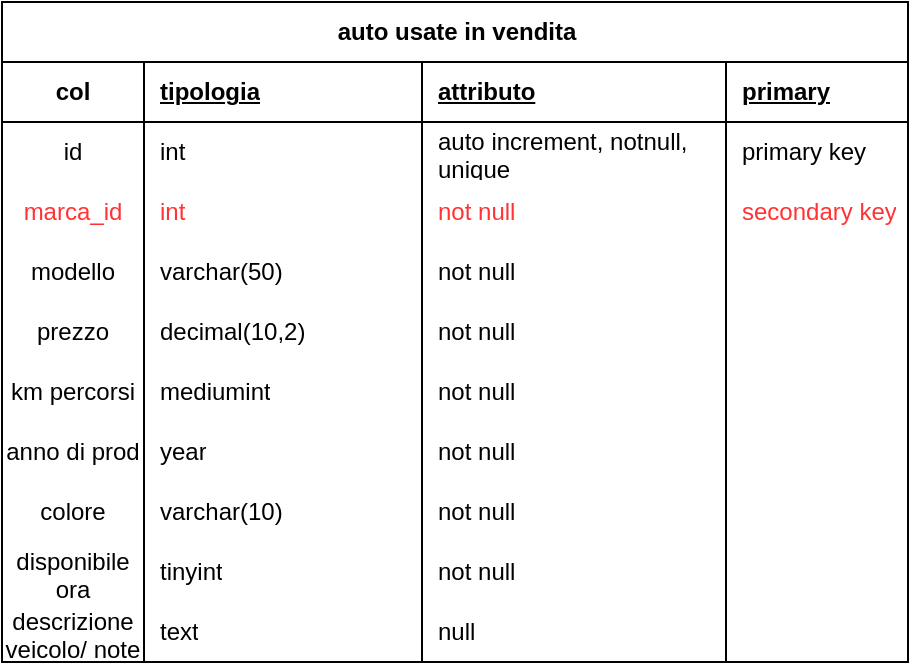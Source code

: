 <mxfile version="21.3.5" type="device">
  <diagram name="Pagina-1" id="yy7OM5iEfmKnojYMq85k">
    <mxGraphModel dx="794" dy="462" grid="1" gridSize="10" guides="1" tooltips="1" connect="1" arrows="1" fold="1" page="1" pageScale="1" pageWidth="827" pageHeight="1169" math="0" shadow="0">
      <root>
        <mxCell id="0" />
        <mxCell id="1" parent="0" />
        <mxCell id="LaY2V3lVReU6Ypx-UlvS-1" value="auto usate in vendita" style="shape=table;startSize=30;container=1;collapsible=1;childLayout=tableLayout;fixedRows=1;rowLines=0;fontStyle=1;align=center;resizeLast=1;html=1;swimlaneFillColor=none;" vertex="1" parent="1">
          <mxGeometry x="180" y="170" width="453" height="330" as="geometry" />
        </mxCell>
        <mxCell id="LaY2V3lVReU6Ypx-UlvS-2" value="" style="shape=tableRow;horizontal=0;startSize=0;swimlaneHead=0;swimlaneBody=0;fillColor=none;collapsible=0;dropTarget=0;points=[[0,0.5],[1,0.5]];portConstraint=eastwest;top=0;left=0;right=0;bottom=1;" vertex="1" parent="LaY2V3lVReU6Ypx-UlvS-1">
          <mxGeometry y="30" width="453" height="30" as="geometry" />
        </mxCell>
        <mxCell id="LaY2V3lVReU6Ypx-UlvS-3" value="col" style="shape=partialRectangle;connectable=0;fillColor=none;top=0;left=0;bottom=0;right=0;fontStyle=1;overflow=hidden;whiteSpace=wrap;html=1;" vertex="1" parent="LaY2V3lVReU6Ypx-UlvS-2">
          <mxGeometry width="71" height="30" as="geometry">
            <mxRectangle width="71" height="30" as="alternateBounds" />
          </mxGeometry>
        </mxCell>
        <mxCell id="LaY2V3lVReU6Ypx-UlvS-4" value="tipologia" style="shape=partialRectangle;connectable=0;fillColor=none;top=0;left=0;bottom=0;right=0;align=left;spacingLeft=6;fontStyle=5;overflow=hidden;whiteSpace=wrap;html=1;" vertex="1" parent="LaY2V3lVReU6Ypx-UlvS-2">
          <mxGeometry x="71" width="139" height="30" as="geometry">
            <mxRectangle width="139" height="30" as="alternateBounds" />
          </mxGeometry>
        </mxCell>
        <mxCell id="LaY2V3lVReU6Ypx-UlvS-18" value="attributo" style="shape=partialRectangle;connectable=0;fillColor=none;top=0;left=0;bottom=0;right=0;align=left;spacingLeft=6;fontStyle=5;overflow=hidden;whiteSpace=wrap;html=1;" vertex="1" parent="LaY2V3lVReU6Ypx-UlvS-2">
          <mxGeometry x="210" width="152" height="30" as="geometry">
            <mxRectangle width="152" height="30" as="alternateBounds" />
          </mxGeometry>
        </mxCell>
        <mxCell id="LaY2V3lVReU6Ypx-UlvS-22" value="primary" style="shape=partialRectangle;connectable=0;fillColor=none;top=0;left=0;bottom=0;right=0;align=left;spacingLeft=6;fontStyle=5;overflow=hidden;whiteSpace=wrap;html=1;" vertex="1" parent="LaY2V3lVReU6Ypx-UlvS-2">
          <mxGeometry x="362" width="91" height="30" as="geometry">
            <mxRectangle width="91" height="30" as="alternateBounds" />
          </mxGeometry>
        </mxCell>
        <mxCell id="LaY2V3lVReU6Ypx-UlvS-5" value="" style="shape=tableRow;horizontal=0;startSize=0;swimlaneHead=0;swimlaneBody=0;fillColor=none;collapsible=0;dropTarget=0;points=[[0,0.5],[1,0.5]];portConstraint=eastwest;top=0;left=0;right=0;bottom=0;" vertex="1" parent="LaY2V3lVReU6Ypx-UlvS-1">
          <mxGeometry y="60" width="453" height="30" as="geometry" />
        </mxCell>
        <mxCell id="LaY2V3lVReU6Ypx-UlvS-6" value="id" style="shape=partialRectangle;connectable=0;fillColor=none;top=0;left=0;bottom=0;right=0;editable=1;overflow=hidden;whiteSpace=wrap;html=1;" vertex="1" parent="LaY2V3lVReU6Ypx-UlvS-5">
          <mxGeometry width="71" height="30" as="geometry">
            <mxRectangle width="71" height="30" as="alternateBounds" />
          </mxGeometry>
        </mxCell>
        <mxCell id="LaY2V3lVReU6Ypx-UlvS-7" value="int" style="shape=partialRectangle;connectable=0;fillColor=none;top=0;left=0;bottom=0;right=0;align=left;spacingLeft=6;overflow=hidden;whiteSpace=wrap;html=1;" vertex="1" parent="LaY2V3lVReU6Ypx-UlvS-5">
          <mxGeometry x="71" width="139" height="30" as="geometry">
            <mxRectangle width="139" height="30" as="alternateBounds" />
          </mxGeometry>
        </mxCell>
        <mxCell id="LaY2V3lVReU6Ypx-UlvS-19" value="auto increment, notnull, unique" style="shape=partialRectangle;connectable=0;fillColor=none;top=0;left=0;bottom=0;right=0;align=left;spacingLeft=6;overflow=hidden;whiteSpace=wrap;html=1;" vertex="1" parent="LaY2V3lVReU6Ypx-UlvS-5">
          <mxGeometry x="210" width="152" height="30" as="geometry">
            <mxRectangle width="152" height="30" as="alternateBounds" />
          </mxGeometry>
        </mxCell>
        <mxCell id="LaY2V3lVReU6Ypx-UlvS-23" value="primary key" style="shape=partialRectangle;connectable=0;fillColor=none;top=0;left=0;bottom=0;right=0;align=left;spacingLeft=6;overflow=hidden;whiteSpace=wrap;html=1;" vertex="1" parent="LaY2V3lVReU6Ypx-UlvS-5">
          <mxGeometry x="362" width="91" height="30" as="geometry">
            <mxRectangle width="91" height="30" as="alternateBounds" />
          </mxGeometry>
        </mxCell>
        <mxCell id="LaY2V3lVReU6Ypx-UlvS-8" value="" style="shape=tableRow;horizontal=0;startSize=0;swimlaneHead=0;swimlaneBody=0;fillColor=none;collapsible=0;dropTarget=0;points=[[0,0.5],[1,0.5]];portConstraint=eastwest;top=0;left=0;right=0;bottom=0;" vertex="1" parent="LaY2V3lVReU6Ypx-UlvS-1">
          <mxGeometry y="90" width="453" height="30" as="geometry" />
        </mxCell>
        <mxCell id="LaY2V3lVReU6Ypx-UlvS-9" value="&lt;font color=&quot;#ff3333&quot;&gt;marca_id&lt;/font&gt;" style="shape=partialRectangle;connectable=0;fillColor=none;top=0;left=0;bottom=0;right=0;editable=1;overflow=hidden;whiteSpace=wrap;html=1;" vertex="1" parent="LaY2V3lVReU6Ypx-UlvS-8">
          <mxGeometry width="71" height="30" as="geometry">
            <mxRectangle width="71" height="30" as="alternateBounds" />
          </mxGeometry>
        </mxCell>
        <mxCell id="LaY2V3lVReU6Ypx-UlvS-10" value="&lt;font color=&quot;#ff3333&quot;&gt;int&lt;/font&gt;" style="shape=partialRectangle;connectable=0;fillColor=none;top=0;left=0;bottom=0;right=0;align=left;spacingLeft=6;overflow=hidden;whiteSpace=wrap;html=1;" vertex="1" parent="LaY2V3lVReU6Ypx-UlvS-8">
          <mxGeometry x="71" width="139" height="30" as="geometry">
            <mxRectangle width="139" height="30" as="alternateBounds" />
          </mxGeometry>
        </mxCell>
        <mxCell id="LaY2V3lVReU6Ypx-UlvS-20" value="&lt;font color=&quot;#ff3333&quot;&gt;not null&lt;/font&gt;" style="shape=partialRectangle;connectable=0;fillColor=none;top=0;left=0;bottom=0;right=0;align=left;spacingLeft=6;overflow=hidden;whiteSpace=wrap;html=1;" vertex="1" parent="LaY2V3lVReU6Ypx-UlvS-8">
          <mxGeometry x="210" width="152" height="30" as="geometry">
            <mxRectangle width="152" height="30" as="alternateBounds" />
          </mxGeometry>
        </mxCell>
        <mxCell id="LaY2V3lVReU6Ypx-UlvS-24" value="&lt;font color=&quot;#ff3333&quot;&gt;secondary key&lt;/font&gt;" style="shape=partialRectangle;connectable=0;fillColor=none;top=0;left=0;bottom=0;right=0;align=left;spacingLeft=6;overflow=hidden;whiteSpace=wrap;html=1;" vertex="1" parent="LaY2V3lVReU6Ypx-UlvS-8">
          <mxGeometry x="362" width="91" height="30" as="geometry">
            <mxRectangle width="91" height="30" as="alternateBounds" />
          </mxGeometry>
        </mxCell>
        <mxCell id="LaY2V3lVReU6Ypx-UlvS-56" style="shape=tableRow;horizontal=0;startSize=0;swimlaneHead=0;swimlaneBody=0;fillColor=none;collapsible=0;dropTarget=0;points=[[0,0.5],[1,0.5]];portConstraint=eastwest;top=0;left=0;right=0;bottom=0;" vertex="1" parent="LaY2V3lVReU6Ypx-UlvS-1">
          <mxGeometry y="120" width="453" height="30" as="geometry" />
        </mxCell>
        <mxCell id="LaY2V3lVReU6Ypx-UlvS-57" value="modello" style="shape=partialRectangle;connectable=0;fillColor=none;top=0;left=0;bottom=0;right=0;editable=1;overflow=hidden;whiteSpace=wrap;html=1;" vertex="1" parent="LaY2V3lVReU6Ypx-UlvS-56">
          <mxGeometry width="71" height="30" as="geometry">
            <mxRectangle width="71" height="30" as="alternateBounds" />
          </mxGeometry>
        </mxCell>
        <mxCell id="LaY2V3lVReU6Ypx-UlvS-58" value="varchar(50)" style="shape=partialRectangle;connectable=0;fillColor=none;top=0;left=0;bottom=0;right=0;align=left;spacingLeft=6;overflow=hidden;whiteSpace=wrap;html=1;" vertex="1" parent="LaY2V3lVReU6Ypx-UlvS-56">
          <mxGeometry x="71" width="139" height="30" as="geometry">
            <mxRectangle width="139" height="30" as="alternateBounds" />
          </mxGeometry>
        </mxCell>
        <mxCell id="LaY2V3lVReU6Ypx-UlvS-59" value="not null" style="shape=partialRectangle;connectable=0;fillColor=none;top=0;left=0;bottom=0;right=0;align=left;spacingLeft=6;overflow=hidden;whiteSpace=wrap;html=1;" vertex="1" parent="LaY2V3lVReU6Ypx-UlvS-56">
          <mxGeometry x="210" width="152" height="30" as="geometry">
            <mxRectangle width="152" height="30" as="alternateBounds" />
          </mxGeometry>
        </mxCell>
        <mxCell id="LaY2V3lVReU6Ypx-UlvS-60" style="shape=partialRectangle;connectable=0;fillColor=none;top=0;left=0;bottom=0;right=0;align=left;spacingLeft=6;overflow=hidden;whiteSpace=wrap;html=1;" vertex="1" parent="LaY2V3lVReU6Ypx-UlvS-56">
          <mxGeometry x="362" width="91" height="30" as="geometry">
            <mxRectangle width="91" height="30" as="alternateBounds" />
          </mxGeometry>
        </mxCell>
        <mxCell id="LaY2V3lVReU6Ypx-UlvS-11" value="" style="shape=tableRow;horizontal=0;startSize=0;swimlaneHead=0;swimlaneBody=0;fillColor=none;collapsible=0;dropTarget=0;points=[[0,0.5],[1,0.5]];portConstraint=eastwest;top=0;left=0;right=0;bottom=0;" vertex="1" parent="LaY2V3lVReU6Ypx-UlvS-1">
          <mxGeometry y="150" width="453" height="30" as="geometry" />
        </mxCell>
        <mxCell id="LaY2V3lVReU6Ypx-UlvS-12" value="prezzo" style="shape=partialRectangle;connectable=0;fillColor=none;top=0;left=0;bottom=0;right=0;editable=1;overflow=hidden;whiteSpace=wrap;html=1;" vertex="1" parent="LaY2V3lVReU6Ypx-UlvS-11">
          <mxGeometry width="71" height="30" as="geometry">
            <mxRectangle width="71" height="30" as="alternateBounds" />
          </mxGeometry>
        </mxCell>
        <mxCell id="LaY2V3lVReU6Ypx-UlvS-13" value="decimal(10,2)" style="shape=partialRectangle;connectable=0;fillColor=none;top=0;left=0;bottom=0;right=0;align=left;spacingLeft=6;overflow=hidden;whiteSpace=wrap;html=1;" vertex="1" parent="LaY2V3lVReU6Ypx-UlvS-11">
          <mxGeometry x="71" width="139" height="30" as="geometry">
            <mxRectangle width="139" height="30" as="alternateBounds" />
          </mxGeometry>
        </mxCell>
        <mxCell id="LaY2V3lVReU6Ypx-UlvS-21" value="not null" style="shape=partialRectangle;connectable=0;fillColor=none;top=0;left=0;bottom=0;right=0;align=left;spacingLeft=6;overflow=hidden;whiteSpace=wrap;html=1;" vertex="1" parent="LaY2V3lVReU6Ypx-UlvS-11">
          <mxGeometry x="210" width="152" height="30" as="geometry">
            <mxRectangle width="152" height="30" as="alternateBounds" />
          </mxGeometry>
        </mxCell>
        <mxCell id="LaY2V3lVReU6Ypx-UlvS-25" style="shape=partialRectangle;connectable=0;fillColor=none;top=0;left=0;bottom=0;right=0;align=left;spacingLeft=6;overflow=hidden;whiteSpace=wrap;html=1;" vertex="1" parent="LaY2V3lVReU6Ypx-UlvS-11">
          <mxGeometry x="362" width="91" height="30" as="geometry">
            <mxRectangle width="91" height="30" as="alternateBounds" />
          </mxGeometry>
        </mxCell>
        <mxCell id="LaY2V3lVReU6Ypx-UlvS-51" style="shape=tableRow;horizontal=0;startSize=0;swimlaneHead=0;swimlaneBody=0;fillColor=none;collapsible=0;dropTarget=0;points=[[0,0.5],[1,0.5]];portConstraint=eastwest;top=0;left=0;right=0;bottom=0;" vertex="1" parent="LaY2V3lVReU6Ypx-UlvS-1">
          <mxGeometry y="180" width="453" height="30" as="geometry" />
        </mxCell>
        <mxCell id="LaY2V3lVReU6Ypx-UlvS-52" value="km percorsi" style="shape=partialRectangle;connectable=0;fillColor=none;top=0;left=0;bottom=0;right=0;editable=1;overflow=hidden;whiteSpace=wrap;html=1;" vertex="1" parent="LaY2V3lVReU6Ypx-UlvS-51">
          <mxGeometry width="71" height="30" as="geometry">
            <mxRectangle width="71" height="30" as="alternateBounds" />
          </mxGeometry>
        </mxCell>
        <mxCell id="LaY2V3lVReU6Ypx-UlvS-53" value="mediumint" style="shape=partialRectangle;connectable=0;fillColor=none;top=0;left=0;bottom=0;right=0;align=left;spacingLeft=6;overflow=hidden;whiteSpace=wrap;html=1;" vertex="1" parent="LaY2V3lVReU6Ypx-UlvS-51">
          <mxGeometry x="71" width="139" height="30" as="geometry">
            <mxRectangle width="139" height="30" as="alternateBounds" />
          </mxGeometry>
        </mxCell>
        <mxCell id="LaY2V3lVReU6Ypx-UlvS-54" value="not null" style="shape=partialRectangle;connectable=0;fillColor=none;top=0;left=0;bottom=0;right=0;align=left;spacingLeft=6;overflow=hidden;whiteSpace=wrap;html=1;" vertex="1" parent="LaY2V3lVReU6Ypx-UlvS-51">
          <mxGeometry x="210" width="152" height="30" as="geometry">
            <mxRectangle width="152" height="30" as="alternateBounds" />
          </mxGeometry>
        </mxCell>
        <mxCell id="LaY2V3lVReU6Ypx-UlvS-55" style="shape=partialRectangle;connectable=0;fillColor=none;top=0;left=0;bottom=0;right=0;align=left;spacingLeft=6;overflow=hidden;whiteSpace=wrap;html=1;" vertex="1" parent="LaY2V3lVReU6Ypx-UlvS-51">
          <mxGeometry x="362" width="91" height="30" as="geometry">
            <mxRectangle width="91" height="30" as="alternateBounds" />
          </mxGeometry>
        </mxCell>
        <mxCell id="LaY2V3lVReU6Ypx-UlvS-46" style="shape=tableRow;horizontal=0;startSize=0;swimlaneHead=0;swimlaneBody=0;fillColor=none;collapsible=0;dropTarget=0;points=[[0,0.5],[1,0.5]];portConstraint=eastwest;top=0;left=0;right=0;bottom=0;" vertex="1" parent="LaY2V3lVReU6Ypx-UlvS-1">
          <mxGeometry y="210" width="453" height="30" as="geometry" />
        </mxCell>
        <mxCell id="LaY2V3lVReU6Ypx-UlvS-47" value="anno di prod" style="shape=partialRectangle;connectable=0;fillColor=none;top=0;left=0;bottom=0;right=0;editable=1;overflow=hidden;whiteSpace=wrap;html=1;" vertex="1" parent="LaY2V3lVReU6Ypx-UlvS-46">
          <mxGeometry width="71" height="30" as="geometry">
            <mxRectangle width="71" height="30" as="alternateBounds" />
          </mxGeometry>
        </mxCell>
        <mxCell id="LaY2V3lVReU6Ypx-UlvS-48" value="year" style="shape=partialRectangle;connectable=0;fillColor=none;top=0;left=0;bottom=0;right=0;align=left;spacingLeft=6;overflow=hidden;whiteSpace=wrap;html=1;" vertex="1" parent="LaY2V3lVReU6Ypx-UlvS-46">
          <mxGeometry x="71" width="139" height="30" as="geometry">
            <mxRectangle width="139" height="30" as="alternateBounds" />
          </mxGeometry>
        </mxCell>
        <mxCell id="LaY2V3lVReU6Ypx-UlvS-49" value="not null" style="shape=partialRectangle;connectable=0;fillColor=none;top=0;left=0;bottom=0;right=0;align=left;spacingLeft=6;overflow=hidden;whiteSpace=wrap;html=1;" vertex="1" parent="LaY2V3lVReU6Ypx-UlvS-46">
          <mxGeometry x="210" width="152" height="30" as="geometry">
            <mxRectangle width="152" height="30" as="alternateBounds" />
          </mxGeometry>
        </mxCell>
        <mxCell id="LaY2V3lVReU6Ypx-UlvS-50" style="shape=partialRectangle;connectable=0;fillColor=none;top=0;left=0;bottom=0;right=0;align=left;spacingLeft=6;overflow=hidden;whiteSpace=wrap;html=1;" vertex="1" parent="LaY2V3lVReU6Ypx-UlvS-46">
          <mxGeometry x="362" width="91" height="30" as="geometry">
            <mxRectangle width="91" height="30" as="alternateBounds" />
          </mxGeometry>
        </mxCell>
        <mxCell id="LaY2V3lVReU6Ypx-UlvS-41" style="shape=tableRow;horizontal=0;startSize=0;swimlaneHead=0;swimlaneBody=0;fillColor=none;collapsible=0;dropTarget=0;points=[[0,0.5],[1,0.5]];portConstraint=eastwest;top=0;left=0;right=0;bottom=0;" vertex="1" parent="LaY2V3lVReU6Ypx-UlvS-1">
          <mxGeometry y="240" width="453" height="30" as="geometry" />
        </mxCell>
        <mxCell id="LaY2V3lVReU6Ypx-UlvS-42" value="colore" style="shape=partialRectangle;connectable=0;fillColor=none;top=0;left=0;bottom=0;right=0;editable=1;overflow=hidden;whiteSpace=wrap;html=1;" vertex="1" parent="LaY2V3lVReU6Ypx-UlvS-41">
          <mxGeometry width="71" height="30" as="geometry">
            <mxRectangle width="71" height="30" as="alternateBounds" />
          </mxGeometry>
        </mxCell>
        <mxCell id="LaY2V3lVReU6Ypx-UlvS-43" value="varchar(10)" style="shape=partialRectangle;connectable=0;fillColor=none;top=0;left=0;bottom=0;right=0;align=left;spacingLeft=6;overflow=hidden;whiteSpace=wrap;html=1;" vertex="1" parent="LaY2V3lVReU6Ypx-UlvS-41">
          <mxGeometry x="71" width="139" height="30" as="geometry">
            <mxRectangle width="139" height="30" as="alternateBounds" />
          </mxGeometry>
        </mxCell>
        <mxCell id="LaY2V3lVReU6Ypx-UlvS-44" value="not null" style="shape=partialRectangle;connectable=0;fillColor=none;top=0;left=0;bottom=0;right=0;align=left;spacingLeft=6;overflow=hidden;whiteSpace=wrap;html=1;" vertex="1" parent="LaY2V3lVReU6Ypx-UlvS-41">
          <mxGeometry x="210" width="152" height="30" as="geometry">
            <mxRectangle width="152" height="30" as="alternateBounds" />
          </mxGeometry>
        </mxCell>
        <mxCell id="LaY2V3lVReU6Ypx-UlvS-45" style="shape=partialRectangle;connectable=0;fillColor=none;top=0;left=0;bottom=0;right=0;align=left;spacingLeft=6;overflow=hidden;whiteSpace=wrap;html=1;" vertex="1" parent="LaY2V3lVReU6Ypx-UlvS-41">
          <mxGeometry x="362" width="91" height="30" as="geometry">
            <mxRectangle width="91" height="30" as="alternateBounds" />
          </mxGeometry>
        </mxCell>
        <mxCell id="LaY2V3lVReU6Ypx-UlvS-36" style="shape=tableRow;horizontal=0;startSize=0;swimlaneHead=0;swimlaneBody=0;fillColor=none;collapsible=0;dropTarget=0;points=[[0,0.5],[1,0.5]];portConstraint=eastwest;top=0;left=0;right=0;bottom=0;" vertex="1" parent="LaY2V3lVReU6Ypx-UlvS-1">
          <mxGeometry y="270" width="453" height="30" as="geometry" />
        </mxCell>
        <mxCell id="LaY2V3lVReU6Ypx-UlvS-37" value="disponibile ora" style="shape=partialRectangle;connectable=0;fillColor=none;top=0;left=0;bottom=0;right=0;editable=1;overflow=hidden;whiteSpace=wrap;html=1;" vertex="1" parent="LaY2V3lVReU6Ypx-UlvS-36">
          <mxGeometry width="71" height="30" as="geometry">
            <mxRectangle width="71" height="30" as="alternateBounds" />
          </mxGeometry>
        </mxCell>
        <mxCell id="LaY2V3lVReU6Ypx-UlvS-38" value="tinyint" style="shape=partialRectangle;connectable=0;fillColor=none;top=0;left=0;bottom=0;right=0;align=left;spacingLeft=6;overflow=hidden;whiteSpace=wrap;html=1;" vertex="1" parent="LaY2V3lVReU6Ypx-UlvS-36">
          <mxGeometry x="71" width="139" height="30" as="geometry">
            <mxRectangle width="139" height="30" as="alternateBounds" />
          </mxGeometry>
        </mxCell>
        <mxCell id="LaY2V3lVReU6Ypx-UlvS-39" value="not null" style="shape=partialRectangle;connectable=0;fillColor=none;top=0;left=0;bottom=0;right=0;align=left;spacingLeft=6;overflow=hidden;whiteSpace=wrap;html=1;" vertex="1" parent="LaY2V3lVReU6Ypx-UlvS-36">
          <mxGeometry x="210" width="152" height="30" as="geometry">
            <mxRectangle width="152" height="30" as="alternateBounds" />
          </mxGeometry>
        </mxCell>
        <mxCell id="LaY2V3lVReU6Ypx-UlvS-40" style="shape=partialRectangle;connectable=0;fillColor=none;top=0;left=0;bottom=0;right=0;align=left;spacingLeft=6;overflow=hidden;whiteSpace=wrap;html=1;" vertex="1" parent="LaY2V3lVReU6Ypx-UlvS-36">
          <mxGeometry x="362" width="91" height="30" as="geometry">
            <mxRectangle width="91" height="30" as="alternateBounds" />
          </mxGeometry>
        </mxCell>
        <mxCell id="LaY2V3lVReU6Ypx-UlvS-71" style="shape=tableRow;horizontal=0;startSize=0;swimlaneHead=0;swimlaneBody=0;fillColor=none;collapsible=0;dropTarget=0;points=[[0,0.5],[1,0.5]];portConstraint=eastwest;top=0;left=0;right=0;bottom=0;" vertex="1" parent="LaY2V3lVReU6Ypx-UlvS-1">
          <mxGeometry y="300" width="453" height="30" as="geometry" />
        </mxCell>
        <mxCell id="LaY2V3lVReU6Ypx-UlvS-72" value="descrizione veicolo/ note particolari" style="shape=partialRectangle;connectable=0;fillColor=none;top=0;left=0;bottom=0;right=0;editable=1;overflow=hidden;whiteSpace=wrap;html=1;" vertex="1" parent="LaY2V3lVReU6Ypx-UlvS-71">
          <mxGeometry width="71" height="30" as="geometry">
            <mxRectangle width="71" height="30" as="alternateBounds" />
          </mxGeometry>
        </mxCell>
        <mxCell id="LaY2V3lVReU6Ypx-UlvS-73" value="text" style="shape=partialRectangle;connectable=0;fillColor=none;top=0;left=0;bottom=0;right=0;align=left;spacingLeft=6;overflow=hidden;whiteSpace=wrap;html=1;" vertex="1" parent="LaY2V3lVReU6Ypx-UlvS-71">
          <mxGeometry x="71" width="139" height="30" as="geometry">
            <mxRectangle width="139" height="30" as="alternateBounds" />
          </mxGeometry>
        </mxCell>
        <mxCell id="LaY2V3lVReU6Ypx-UlvS-74" value="null" style="shape=partialRectangle;connectable=0;fillColor=none;top=0;left=0;bottom=0;right=0;align=left;spacingLeft=6;overflow=hidden;whiteSpace=wrap;html=1;" vertex="1" parent="LaY2V3lVReU6Ypx-UlvS-71">
          <mxGeometry x="210" width="152" height="30" as="geometry">
            <mxRectangle width="152" height="30" as="alternateBounds" />
          </mxGeometry>
        </mxCell>
        <mxCell id="LaY2V3lVReU6Ypx-UlvS-75" style="shape=partialRectangle;connectable=0;fillColor=none;top=0;left=0;bottom=0;right=0;align=left;spacingLeft=6;overflow=hidden;whiteSpace=wrap;html=1;" vertex="1" parent="LaY2V3lVReU6Ypx-UlvS-71">
          <mxGeometry x="362" width="91" height="30" as="geometry">
            <mxRectangle width="91" height="30" as="alternateBounds" />
          </mxGeometry>
        </mxCell>
      </root>
    </mxGraphModel>
  </diagram>
</mxfile>
